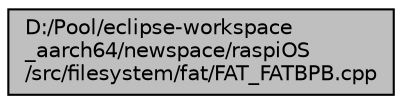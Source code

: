 digraph "D:/Pool/eclipse-workspace_aarch64/newspace/raspiOS/src/filesystem/fat/FAT_FATBPB.cpp"
{
  edge [fontname="Helvetica",fontsize="10",labelfontname="Helvetica",labelfontsize="10"];
  node [fontname="Helvetica",fontsize="10",shape=record];
  Node3426 [label="D:/Pool/eclipse-workspace\l_aarch64/newspace/raspiOS\l/src/filesystem/fat/FAT_FATBPB.cpp",height=0.2,width=0.4,color="black", fillcolor="grey75", style="filled", fontcolor="black"];
}
